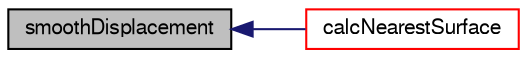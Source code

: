 digraph "smoothDisplacement"
{
  bgcolor="transparent";
  edge [fontname="FreeSans",fontsize="10",labelfontname="FreeSans",labelfontsize="10"];
  node [fontname="FreeSans",fontsize="10",shape=record];
  rankdir="LR";
  Node4582 [label="smoothDisplacement",height=0.2,width=0.4,color="black", fillcolor="grey75", style="filled", fontcolor="black"];
  Node4582 -> Node4583 [dir="back",color="midnightblue",fontsize="10",style="solid",fontname="FreeSans"];
  Node4583 [label="calcNearestSurface",height=0.2,width=0.4,color="red",URL="$a24622.html#a0a334a64613ee0c208d8edf18306bcf2",tooltip="Per patch point calculate point on nearest surface. Set as. "];
}
